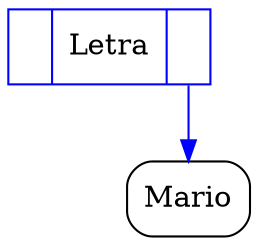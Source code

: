 digraph ABB{
compound=true;
node[shape="Mrecord"];
Letra:fLetra[id=Letra, color="blue"]; 
Letra[label=" <NLetraI>  | <fLetra> Letra\n | <fLetraD> " shape="record"];
"Letra" : fLetraD ->  Mario:fMario[id=Mario, color="blue" shape="rectangle"]; 
}